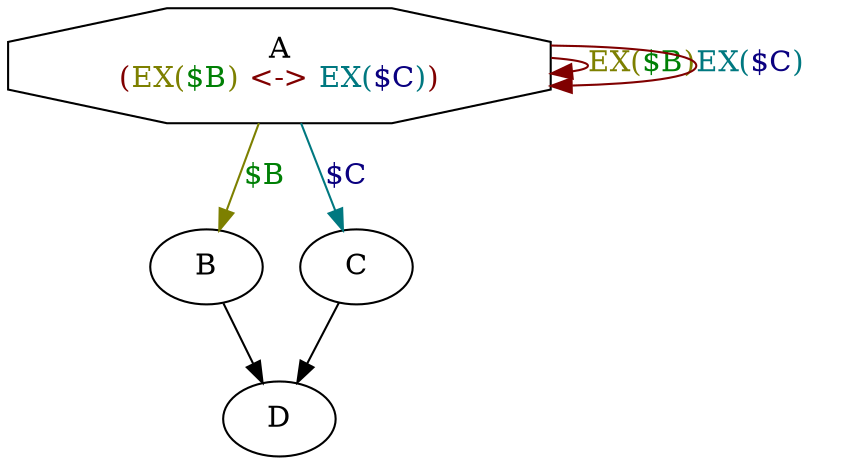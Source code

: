 digraph system {
N0 [label=<A<BR/><FONT COLOR="0.0 1 0.5">(<FONT COLOR="0.17 1 0.5">EX(<FONT COLOR="0.34 1 0.5">$B</FONT>)</FONT> &lt;-&gt; <FONT COLOR="0.51 1 0.5">EX(<FONT COLOR="0.68 1 0.5">$C</FONT>)</FONT>)</FONT>>,shape=octagon]
N1 [label=<B>]
N2 [label=<D>]
N3 [label=<C>]
N1 -> N2
N3 -> N2
N0 -> N0 [color="0.0 1 0.5",label=<<FONT COLOR="0.17 1 0.5">EX(<FONT COLOR="0.34 1 0.5">$B</FONT>)</FONT>>]
N0 -> N1 [color="0.17 1 0.5",label=<<FONT COLOR="0.34 1 0.5">$B</FONT>>]
N0 -> N0 [color="0.0 1 0.5",label=<<FONT COLOR="0.51 1 0.5">EX(<FONT COLOR="0.68 1 0.5">$C</FONT>)</FONT>>]
N0 -> N3 [color="0.51 1 0.5",label=<<FONT COLOR="0.68 1 0.5">$C</FONT>>]
}
